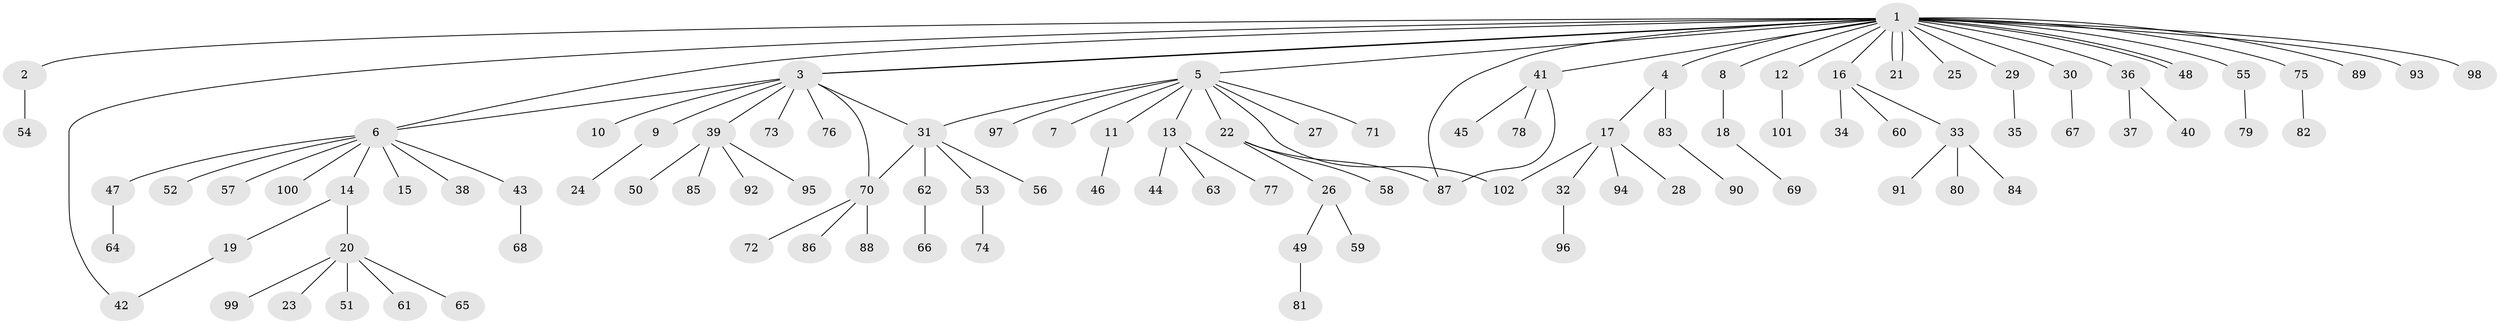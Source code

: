 // coarse degree distribution, {23: 0.013888888888888888, 1: 0.7083333333333334, 9: 0.013888888888888888, 3: 0.06944444444444445, 10: 0.027777777777777776, 2: 0.06944444444444445, 4: 0.041666666666666664, 5: 0.05555555555555555}
// Generated by graph-tools (version 1.1) at 2025/41/03/06/25 10:41:51]
// undirected, 102 vertices, 111 edges
graph export_dot {
graph [start="1"]
  node [color=gray90,style=filled];
  1;
  2;
  3;
  4;
  5;
  6;
  7;
  8;
  9;
  10;
  11;
  12;
  13;
  14;
  15;
  16;
  17;
  18;
  19;
  20;
  21;
  22;
  23;
  24;
  25;
  26;
  27;
  28;
  29;
  30;
  31;
  32;
  33;
  34;
  35;
  36;
  37;
  38;
  39;
  40;
  41;
  42;
  43;
  44;
  45;
  46;
  47;
  48;
  49;
  50;
  51;
  52;
  53;
  54;
  55;
  56;
  57;
  58;
  59;
  60;
  61;
  62;
  63;
  64;
  65;
  66;
  67;
  68;
  69;
  70;
  71;
  72;
  73;
  74;
  75;
  76;
  77;
  78;
  79;
  80;
  81;
  82;
  83;
  84;
  85;
  86;
  87;
  88;
  89;
  90;
  91;
  92;
  93;
  94;
  95;
  96;
  97;
  98;
  99;
  100;
  101;
  102;
  1 -- 2;
  1 -- 3;
  1 -- 3;
  1 -- 4;
  1 -- 5;
  1 -- 6;
  1 -- 8;
  1 -- 12;
  1 -- 16;
  1 -- 21;
  1 -- 21;
  1 -- 25;
  1 -- 29;
  1 -- 30;
  1 -- 36;
  1 -- 41;
  1 -- 42;
  1 -- 48;
  1 -- 48;
  1 -- 55;
  1 -- 75;
  1 -- 87;
  1 -- 89;
  1 -- 93;
  1 -- 98;
  2 -- 54;
  3 -- 6;
  3 -- 9;
  3 -- 10;
  3 -- 31;
  3 -- 39;
  3 -- 70;
  3 -- 73;
  3 -- 76;
  4 -- 17;
  4 -- 83;
  5 -- 7;
  5 -- 11;
  5 -- 13;
  5 -- 22;
  5 -- 27;
  5 -- 31;
  5 -- 71;
  5 -- 97;
  5 -- 102;
  6 -- 14;
  6 -- 15;
  6 -- 38;
  6 -- 43;
  6 -- 47;
  6 -- 52;
  6 -- 57;
  6 -- 100;
  8 -- 18;
  9 -- 24;
  11 -- 46;
  12 -- 101;
  13 -- 44;
  13 -- 63;
  13 -- 77;
  14 -- 19;
  14 -- 20;
  16 -- 33;
  16 -- 34;
  16 -- 60;
  17 -- 28;
  17 -- 32;
  17 -- 94;
  17 -- 102;
  18 -- 69;
  19 -- 42;
  20 -- 23;
  20 -- 51;
  20 -- 61;
  20 -- 65;
  20 -- 99;
  22 -- 26;
  22 -- 58;
  22 -- 87;
  26 -- 49;
  26 -- 59;
  29 -- 35;
  30 -- 67;
  31 -- 53;
  31 -- 56;
  31 -- 62;
  31 -- 70;
  32 -- 96;
  33 -- 80;
  33 -- 84;
  33 -- 91;
  36 -- 37;
  36 -- 40;
  39 -- 50;
  39 -- 85;
  39 -- 92;
  39 -- 95;
  41 -- 45;
  41 -- 78;
  41 -- 87;
  43 -- 68;
  47 -- 64;
  49 -- 81;
  53 -- 74;
  55 -- 79;
  62 -- 66;
  70 -- 72;
  70 -- 86;
  70 -- 88;
  75 -- 82;
  83 -- 90;
}
